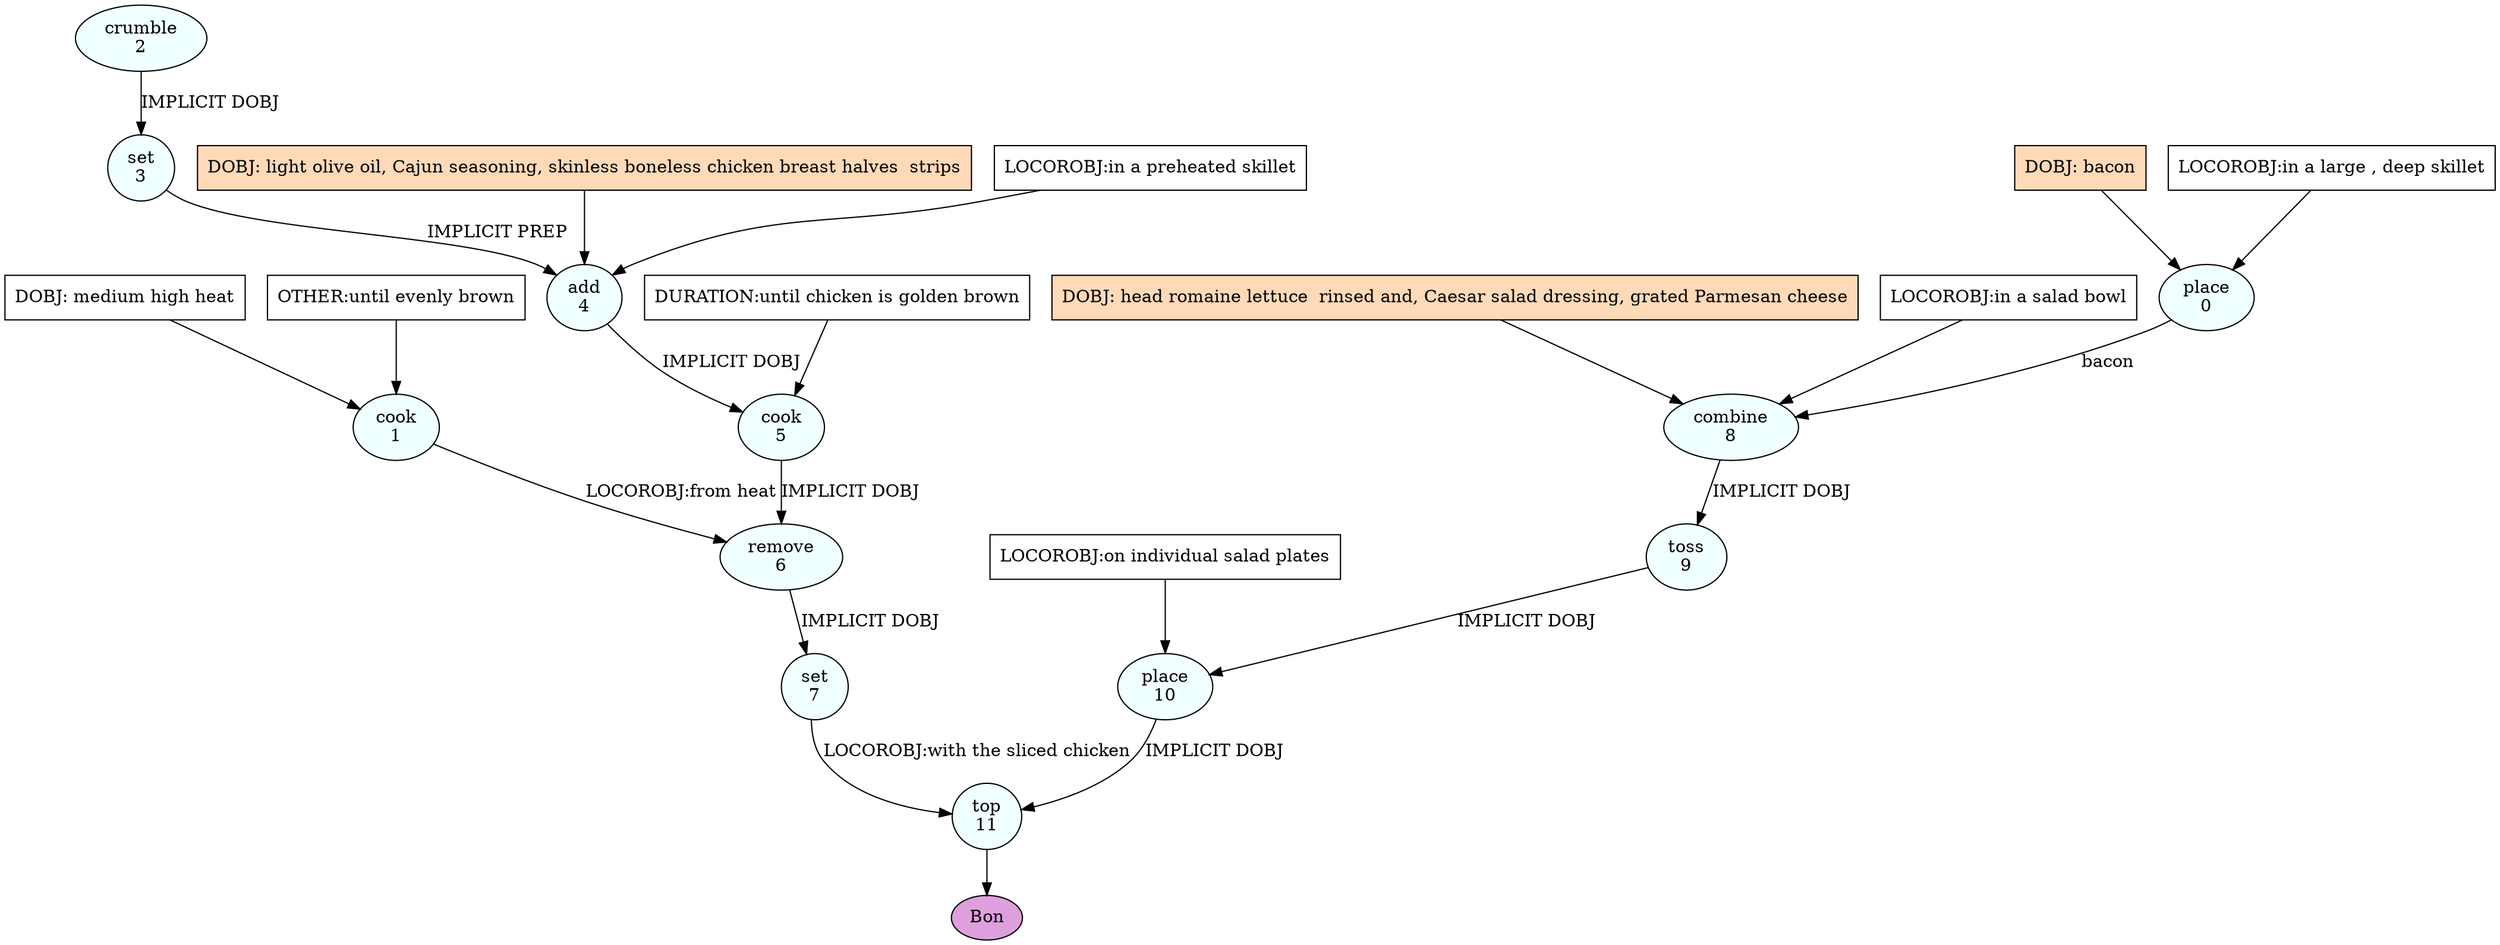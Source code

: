 digraph recipe {
E0[label="place
0", shape=oval, style=filled, fillcolor=azure]
E1[label="cook
1", shape=oval, style=filled, fillcolor=azure]
E2[label="crumble
2", shape=oval, style=filled, fillcolor=azure]
E3[label="set
3", shape=oval, style=filled, fillcolor=azure]
E4[label="add
4", shape=oval, style=filled, fillcolor=azure]
E5[label="cook
5", shape=oval, style=filled, fillcolor=azure]
E6[label="remove
6", shape=oval, style=filled, fillcolor=azure]
E7[label="set
7", shape=oval, style=filled, fillcolor=azure]
E8[label="combine
8", shape=oval, style=filled, fillcolor=azure]
E9[label="toss
9", shape=oval, style=filled, fillcolor=azure]
E10[label="place
10", shape=oval, style=filled, fillcolor=azure]
E11[label="top
11", shape=oval, style=filled, fillcolor=azure]
D0[label="DOBJ: bacon", shape=box, style=filled, fillcolor=peachpuff]
D0 -> E0
P0_0[label="LOCOROBJ:in a large , deep skillet", shape=box, style=filled, fillcolor=white]
P0_0 -> E0
D1[label="DOBJ: medium high heat", shape=box, style=filled, fillcolor=white]
D1 -> E1
P1_0[label="OTHER:until evenly brown", shape=box, style=filled, fillcolor=white]
P1_0 -> E1
E2 -> E3 [label="IMPLICIT DOBJ"]
D4_ing[label="DOBJ: light olive oil, Cajun seasoning, skinless boneless chicken breast halves  strips", shape=box, style=filled, fillcolor=peachpuff]
D4_ing -> E4
E3 -> E4 [label="IMPLICIT PREP"]
P4_1_0[label="LOCOROBJ:in a preheated skillet", shape=box, style=filled, fillcolor=white]
P4_1_0 -> E4
E4 -> E5 [label="IMPLICIT DOBJ"]
P5_0_0[label="DURATION:until chicken is golden brown", shape=box, style=filled, fillcolor=white]
P5_0_0 -> E5
E5 -> E6 [label="IMPLICIT DOBJ"]
E1 -> E6 [label="LOCOROBJ:from heat"]
E6 -> E7 [label="IMPLICIT DOBJ"]
D8_ing[label="DOBJ: head romaine lettuce  rinsed and, Caesar salad dressing, grated Parmesan cheese", shape=box, style=filled, fillcolor=peachpuff]
D8_ing -> E8
E0 -> E8 [label="bacon"]
P8_0_0[label="LOCOROBJ:in a salad bowl", shape=box, style=filled, fillcolor=white]
P8_0_0 -> E8
E8 -> E9 [label="IMPLICIT DOBJ"]
E9 -> E10 [label="IMPLICIT DOBJ"]
P10_0_0[label="LOCOROBJ:on individual salad plates", shape=box, style=filled, fillcolor=white]
P10_0_0 -> E10
E10 -> E11 [label="IMPLICIT DOBJ"]
E7 -> E11 [label="LOCOROBJ:with the sliced chicken"]
EOR[label="Bon", shape=oval, style=filled, fillcolor=plum]
E11 -> EOR
}
